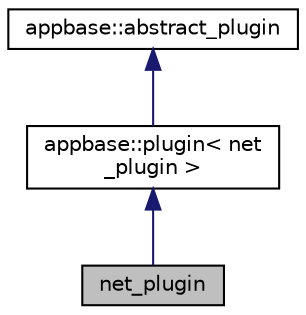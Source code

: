 digraph "net_plugin"
{
  edge [fontname="Helvetica",fontsize="10",labelfontname="Helvetica",labelfontsize="10"];
  node [fontname="Helvetica",fontsize="10",shape=record];
  Node3 [label="net_plugin",height=0.2,width=0.4,color="black", fillcolor="grey75", style="filled", fontcolor="black"];
  Node4 -> Node3 [dir="back",color="midnightblue",fontsize="10",style="solid"];
  Node4 [label="appbase::plugin\< net\l_plugin \>",height=0.2,width=0.4,color="black", fillcolor="white", style="filled",URL="$classappbase_1_1plugin.html"];
  Node5 -> Node4 [dir="back",color="midnightblue",fontsize="10",style="solid"];
  Node5 [label="appbase::abstract_plugin",height=0.2,width=0.4,color="black", fillcolor="white", style="filled",URL="$classappbase_1_1abstract__plugin.html"];
}
